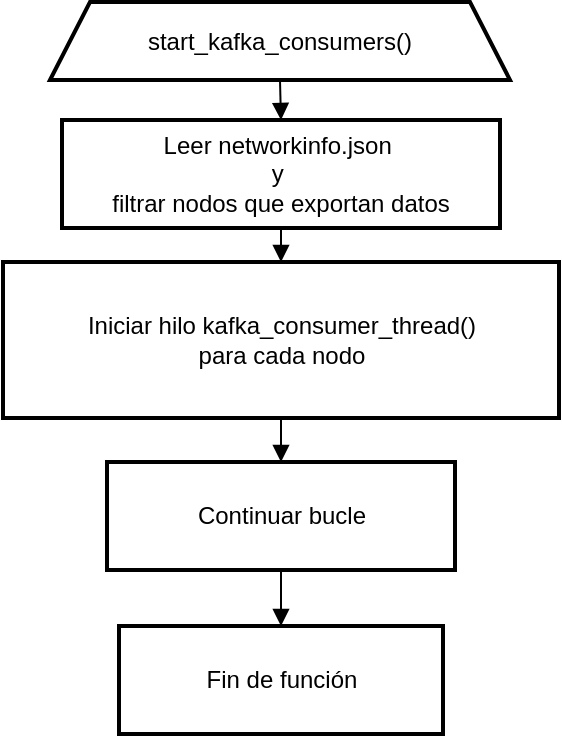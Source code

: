 <mxfile version="27.1.3">
  <diagram name="Página-1" id="VujOJm8pvmnxTpEVs6Z2">
    <mxGraphModel grid="1" page="1" gridSize="10" guides="1" tooltips="1" connect="1" arrows="1" fold="1" pageScale="1" pageWidth="827" pageHeight="1169" math="0" shadow="0">
      <root>
        <mxCell id="0" />
        <mxCell id="1" parent="0" />
        <mxCell id="AIessBJb6d2RMfnvtIvK-1" value="start_kafka_consumers()" style="shape=trapezoid;perimeter=trapezoidPerimeter;fixedSize=1;strokeWidth=2;whiteSpace=wrap;" vertex="1" parent="1">
          <mxGeometry x="24" y="50" width="230" height="39" as="geometry" />
        </mxCell>
        <mxCell id="AIessBJb6d2RMfnvtIvK-2" value="Leer networkinfo.json &#xa;y &#xa;filtrar nodos que exportan datos" style="whiteSpace=wrap;strokeWidth=2;" vertex="1" parent="1">
          <mxGeometry x="30" y="109" width="219" height="54" as="geometry" />
        </mxCell>
        <mxCell id="AIessBJb6d2RMfnvtIvK-5" value="Continuar bucle" style="whiteSpace=wrap;strokeWidth=2;" vertex="1" parent="1">
          <mxGeometry x="52.5" y="280" width="174" height="54" as="geometry" />
        </mxCell>
        <mxCell id="AIessBJb6d2RMfnvtIvK-6" value="Iniciar hilo kafka_consumer_thread()&#xa;para cada nodo" style="whiteSpace=wrap;strokeWidth=2;" vertex="1" parent="1">
          <mxGeometry x="0.5" y="180" width="278" height="78" as="geometry" />
        </mxCell>
        <mxCell id="AIessBJb6d2RMfnvtIvK-7" value="Fin de función" style="whiteSpace=wrap;strokeWidth=2;" vertex="1" parent="1">
          <mxGeometry x="58.5" y="362" width="162" height="54" as="geometry" />
        </mxCell>
        <mxCell id="AIessBJb6d2RMfnvtIvK-8" value="" style="curved=1;startArrow=none;endArrow=block;exitX=0.5;exitY=1;entryX=0.5;entryY=0;rounded=0;" edge="1" parent="1" source="AIessBJb6d2RMfnvtIvK-1" target="AIessBJb6d2RMfnvtIvK-2">
          <mxGeometry relative="1" as="geometry">
            <Array as="points" />
          </mxGeometry>
        </mxCell>
        <mxCell id="AIessBJb6d2RMfnvtIvK-9" value="" style="curved=1;startArrow=none;endArrow=block;exitX=0.5;exitY=1;entryX=0.5;entryY=0;rounded=0;entryDx=0;entryDy=0;" edge="1" parent="1" source="AIessBJb6d2RMfnvtIvK-2" target="AIessBJb6d2RMfnvtIvK-6">
          <mxGeometry relative="1" as="geometry">
            <Array as="points" />
            <mxPoint x="139.5" y="180" as="targetPoint" />
          </mxGeometry>
        </mxCell>
        <mxCell id="AIessBJb6d2RMfnvtIvK-14" value="" style="curved=1;startArrow=none;endArrow=block;exitX=0.5;exitY=1;entryX=0.5;entryY=0;rounded=0;" edge="1" parent="1" source="AIessBJb6d2RMfnvtIvK-5" target="AIessBJb6d2RMfnvtIvK-7">
          <mxGeometry relative="1" as="geometry">
            <Array as="points" />
          </mxGeometry>
        </mxCell>
        <mxCell id="WU6DG4OH0-lzemPIvi_Z-1" value="" style="curved=1;startArrow=none;endArrow=block;exitX=0.5;exitY=1;entryX=0.5;entryY=0;rounded=0;exitDx=0;exitDy=0;entryDx=0;entryDy=0;" edge="1" parent="1" source="AIessBJb6d2RMfnvtIvK-6" target="AIessBJb6d2RMfnvtIvK-5">
          <mxGeometry relative="1" as="geometry">
            <Array as="points" />
            <mxPoint x="150.5" y="190" as="sourcePoint" />
            <mxPoint x="150" y="207" as="targetPoint" />
          </mxGeometry>
        </mxCell>
      </root>
    </mxGraphModel>
  </diagram>
</mxfile>

